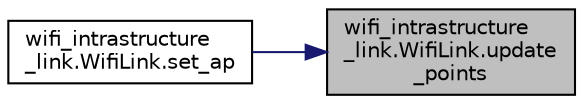 digraph "wifi_intrastructure_link.WifiLink.update_points"
{
 // LATEX_PDF_SIZE
  edge [fontname="Helvetica",fontsize="10",labelfontname="Helvetica",labelfontsize="10"];
  node [fontname="Helvetica",fontsize="10",shape=record];
  rankdir="RL";
  Node1 [label="wifi_intrastructure\l_link.WifiLink.update\l_points",height=0.2,width=0.4,color="black", fillcolor="grey75", style="filled", fontcolor="black",tooltip="Update points function."];
  Node1 -> Node2 [dir="back",color="midnightblue",fontsize="10",style="solid",fontname="Helvetica"];
  Node2 [label="wifi_intrastructure\l_link.WifiLink.set_ap",height=0.2,width=0.4,color="black", fillcolor="white", style="filled",URL="$classwifi__intrastructure__link_1_1_wifi_link.html#afaa1042fd08a883313440a580671d05e",tooltip="Set AP."];
}
